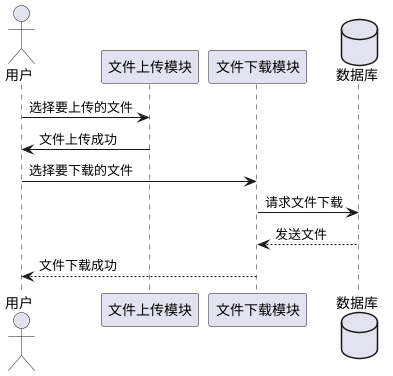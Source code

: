 @startuml

actor 用户
participant "文件上传模块" as UploadModule
participant "文件下载模块" as DownloadModule
database 数据库

用户 -> UploadModule: 选择要上传的文件
UploadModule -> 用户: 文件上传成功

用户 -> DownloadModule: 选择要下载的文件
DownloadModule -> 数据库: 请求文件下载
数据库 --> DownloadModule: 发送文件
DownloadModule --> 用户: 文件下载成功

@enduml
